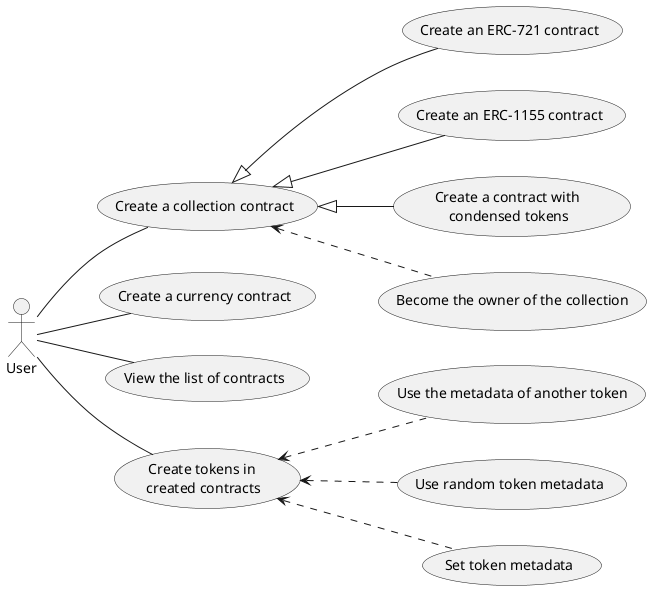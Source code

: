 @startuml
left to right direction

user as "User"
user -- (Create a collection contract)
(Create a collection contract) <|-- (Create an ERC-721 contract)
(Create a collection contract) <|-- (Create an ERC-1155 contract)
(Create a collection contract) <|-- (Create a contract with \ncondensed tokens)
(Create a collection contract) <.. (Become the owner of the collection)
user -- (Create a currency contract)
user -- (View the list of contracts)
user -- (Create tokens in \ncreated contracts)
(Create tokens in \ncreated contracts) <.. (Use the metadata of another token)
(Create tokens in \ncreated contracts) <.. (Use random token metadata)
(Create tokens in \ncreated contracts) <.. (Set token metadata)
@enduml
